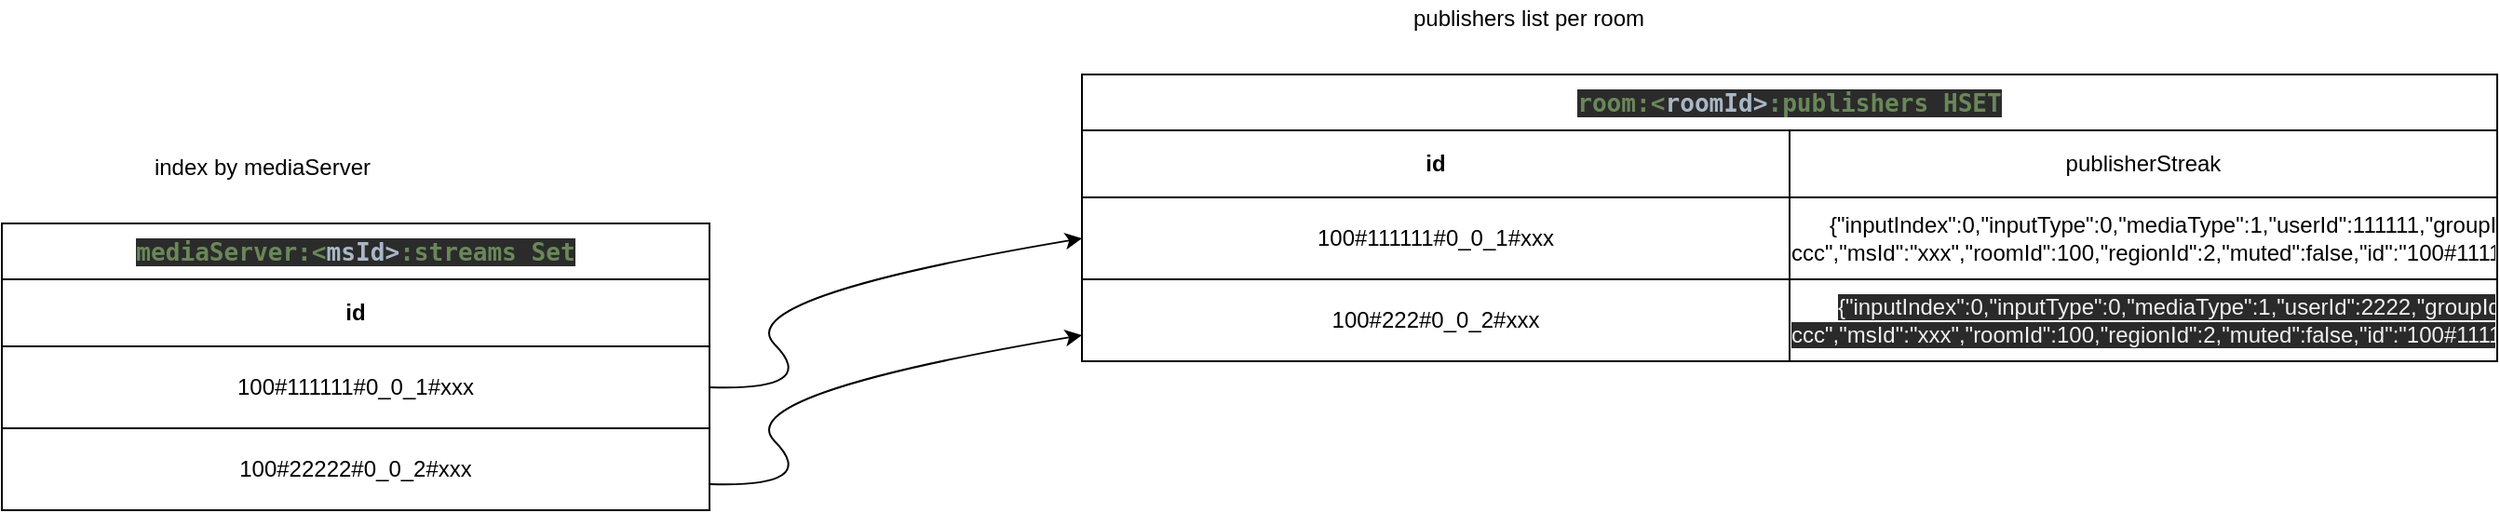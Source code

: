 <mxfile version="14.7.4" type="embed" pages="3"><diagram id="ohvM7g6FIDX-RYsrdeIf" name="Streams"><mxGraphModel dx="977" dy="592" grid="1" gridSize="10" guides="1" tooltips="1" connect="1" arrows="1" fold="1" page="1" pageScale="1" pageWidth="1169" pageHeight="827" math="0" shadow="0"><root><mxCell id="0"/><mxCell id="1" parent="0"/><mxCell id="37" value="&lt;pre style=&quot;background-color: #2b2b2b ; color: #a9b7c6 ; font-family: &amp;#34;jetbrains mono&amp;#34; , monospace ; font-size: 9.8pt&quot;&gt;&lt;span style=&quot;color: #6a8759&quot;&gt;room:&amp;lt;&lt;/span&gt;roomId&amp;gt;&lt;span style=&quot;color: #6a8759&quot;&gt;:publishers HSET&lt;/span&gt;&lt;/pre&gt;" style="shape=table;html=1;whiteSpace=wrap;startSize=30;container=1;collapsible=0;childLayout=tableLayout;fontStyle=1;align=center;" parent="1" vertex="1"><mxGeometry x="590" y="110" width="760" height="154" as="geometry"/></mxCell><mxCell id="38" value="" style="shape=partialRectangle;html=1;whiteSpace=wrap;collapsible=0;dropTarget=0;pointerEvents=0;fillColor=none;top=0;left=0;bottom=0;right=0;points=[[0,0.5],[1,0.5]];portConstraint=eastwest;" parent="37" vertex="1"><mxGeometry y="30" width="760" height="36" as="geometry"/></mxCell><mxCell id="39" value="&lt;span style=&quot;font-weight: 700&quot;&gt;id&lt;/span&gt;" style="shape=partialRectangle;html=1;whiteSpace=wrap;connectable=0;fillColor=none;top=0;left=0;bottom=0;right=0;overflow=hidden;" parent="38" vertex="1"><mxGeometry width="380" height="36" as="geometry"/></mxCell><mxCell id="40" value="publisherStreak" style="shape=partialRectangle;html=1;whiteSpace=wrap;connectable=0;fillColor=none;top=0;left=0;bottom=0;right=0;overflow=hidden;" parent="38" vertex="1"><mxGeometry x="380" width="380" height="36" as="geometry"/></mxCell><mxCell id="41" value="" style="shape=partialRectangle;html=1;whiteSpace=wrap;collapsible=0;dropTarget=0;pointerEvents=0;fillColor=none;top=0;left=0;bottom=0;right=0;points=[[0,0.5],[1,0.5]];portConstraint=eastwest;" parent="37" vertex="1"><mxGeometry y="66" width="760" height="44" as="geometry"/></mxCell><mxCell id="42" value="100#111111#0_0_1#xxx" style="shape=partialRectangle;html=1;whiteSpace=wrap;connectable=0;fillColor=none;top=0;left=0;bottom=0;right=0;overflow=hidden;" parent="41" vertex="1"><mxGeometry width="380" height="44" as="geometry"/></mxCell><mxCell id="43" value="{&quot;inputIndex&quot;:0,&quot;inputType&quot;:0,&quot;mediaType&quot;:1,&quot;userId&quot;:111111,&quot;groupId&quot;:&quot;aaa-bbb-ccc&quot;,&quot;msId&quot;:&quot;xxx&quot;,&quot;roomId&quot;:100,&quot;regionId&quot;:2,&quot;muted&quot;:false,&quot;id&quot;:&quot;100#111111#0_0_1#xxx&quot;}" style="shape=partialRectangle;html=1;whiteSpace=wrap;connectable=0;fillColor=none;top=0;left=0;bottom=0;right=0;overflow=hidden;" parent="41" vertex="1"><mxGeometry x="380" width="380" height="44" as="geometry"/></mxCell><mxCell id="61" style="shape=partialRectangle;html=1;whiteSpace=wrap;collapsible=0;dropTarget=0;pointerEvents=0;fillColor=none;top=0;left=0;bottom=0;right=0;points=[[0,0.5],[1,0.5]];portConstraint=eastwest;" parent="37" vertex="1"><mxGeometry y="110" width="760" height="44" as="geometry"/></mxCell><mxCell id="62" value="&lt;span&gt;100#222#0_0_2#xxx&lt;/span&gt;" style="shape=partialRectangle;html=1;whiteSpace=wrap;connectable=0;fillColor=none;top=0;left=0;bottom=0;right=0;overflow=hidden;" parent="61" vertex="1"><mxGeometry width="380" height="44" as="geometry"/></mxCell><mxCell id="63" value="&lt;span style=&quot;color: rgb(240 , 240 , 240) ; font-family: &amp;#34;helvetica&amp;#34; ; font-size: 12px ; font-style: normal ; font-weight: 400 ; letter-spacing: normal ; text-align: center ; text-indent: 0px ; text-transform: none ; word-spacing: 0px ; background-color: rgb(42 , 42 , 42) ; display: inline ; float: none&quot;&gt;{&quot;inputIndex&quot;:0,&quot;inputType&quot;:0,&quot;mediaType&quot;:1,&quot;userId&quot;:2222,&quot;groupId&quot;:&quot;aaa-bbb-ccc&quot;,&quot;msId&quot;:&quot;xxx&quot;,&quot;roomId&quot;:100,&quot;regionId&quot;:2,&quot;muted&quot;:false,&quot;id&quot;:&quot;100#111111#0_0_1#xxx&quot;}&lt;/span&gt;" style="shape=partialRectangle;html=1;whiteSpace=wrap;connectable=0;fillColor=none;top=0;left=0;bottom=0;right=0;overflow=hidden;" parent="61" vertex="1"><mxGeometry x="380" width="380" height="44" as="geometry"/></mxCell><mxCell id="50" value="&lt;pre style=&quot;background-color: #2b2b2b ; color: #a9b7c6 ; font-family: &amp;#34;jetbrains mono&amp;#34; , monospace ; font-size: 9.8pt&quot;&gt;&lt;span style=&quot;color: #6a8759&quot;&gt;mediaServer:&amp;lt;&lt;/span&gt;msId&amp;gt;&lt;span style=&quot;color: #6a8759&quot;&gt;:streams Set&lt;/span&gt;&lt;/pre&gt;" style="shape=table;html=1;whiteSpace=wrap;startSize=30;container=1;collapsible=0;childLayout=tableLayout;fontStyle=1;align=center;" parent="1" vertex="1"><mxGeometry x="10" y="190" width="380" height="154" as="geometry"/></mxCell><mxCell id="51" value="" style="shape=partialRectangle;html=1;whiteSpace=wrap;collapsible=0;dropTarget=0;pointerEvents=0;fillColor=none;top=0;left=0;bottom=0;right=0;points=[[0,0.5],[1,0.5]];portConstraint=eastwest;" parent="50" vertex="1"><mxGeometry y="30" width="380" height="36" as="geometry"/></mxCell><mxCell id="52" value="&lt;span style=&quot;font-weight: 700&quot;&gt;id&lt;/span&gt;" style="shape=partialRectangle;html=1;whiteSpace=wrap;connectable=0;fillColor=none;top=0;left=0;bottom=0;right=0;overflow=hidden;" parent="51" vertex="1"><mxGeometry width="380" height="36" as="geometry"/></mxCell><mxCell id="54" value="" style="shape=partialRectangle;html=1;whiteSpace=wrap;collapsible=0;dropTarget=0;pointerEvents=0;fillColor=none;top=0;left=0;bottom=0;right=0;points=[[0,0.5],[1,0.5]];portConstraint=eastwest;" parent="50" vertex="1"><mxGeometry y="66" width="380" height="44" as="geometry"/></mxCell><mxCell id="55" value="100#111111#0_0_1#xxx" style="shape=partialRectangle;html=1;whiteSpace=wrap;connectable=0;fillColor=none;top=0;left=0;bottom=0;right=0;overflow=hidden;" parent="54" vertex="1"><mxGeometry width="380" height="44" as="geometry"/></mxCell><mxCell id="59" style="shape=partialRectangle;html=1;whiteSpace=wrap;collapsible=0;dropTarget=0;pointerEvents=0;fillColor=none;top=0;left=0;bottom=0;right=0;points=[[0,0.5],[1,0.5]];portConstraint=eastwest;" parent="50" vertex="1"><mxGeometry y="110" width="380" height="44" as="geometry"/></mxCell><mxCell id="60" value="&lt;span&gt;100#22222#0_0_2#xxx&lt;/span&gt;" style="shape=partialRectangle;html=1;whiteSpace=wrap;connectable=0;fillColor=none;top=0;left=0;bottom=0;right=0;overflow=hidden;" parent="59" vertex="1"><mxGeometry width="380" height="44" as="geometry"/></mxCell><mxCell id="58" value="" style="curved=1;endArrow=classic;html=1;entryX=0;entryY=0.5;entryDx=0;entryDy=0;exitX=1;exitY=0.5;exitDx=0;exitDy=0;" parent="1" source="54" target="41" edge="1"><mxGeometry width="50" height="50" relative="1" as="geometry"><mxPoint x="400" y="280" as="sourcePoint"/><mxPoint x="450" y="230" as="targetPoint"/><Array as="points"><mxPoint x="450" y="280"/><mxPoint x="400" y="230"/></Array></mxGeometry></mxCell><mxCell id="64" value="" style="curved=1;endArrow=classic;html=1;entryX=0;entryY=0.5;entryDx=0;entryDy=0;exitX=1;exitY=0.5;exitDx=0;exitDy=0;" parent="1" edge="1"><mxGeometry width="50" height="50" relative="1" as="geometry"><mxPoint x="390" y="330" as="sourcePoint"/><mxPoint x="590" y="250" as="targetPoint"/><Array as="points"><mxPoint x="450" y="332"/><mxPoint x="400" y="282"/></Array></mxGeometry></mxCell><mxCell id="66" value="index by mediaServer" style="text;html=1;strokeColor=none;fillColor=none;align=center;verticalAlign=middle;whiteSpace=wrap;rounded=0;" parent="1" vertex="1"><mxGeometry x="60" y="150" width="180" height="20" as="geometry"/></mxCell><mxCell id="67" value="publishers list per room" style="text;html=1;strokeColor=none;fillColor=none;align=center;verticalAlign=middle;whiteSpace=wrap;rounded=0;" parent="1" vertex="1"><mxGeometry x="740" y="70" width="180" height="20" as="geometry"/></mxCell></root></mxGraphModel></diagram><diagram id="hyLEe2QG27ss1hwh38Um" name="MediaServers"><mxGraphModel dx="977" dy="592" grid="1" gridSize="10" guides="1" tooltips="1" connect="1" arrows="1" fold="1" page="1" pageScale="1" pageWidth="850" pageHeight="1100" math="0" shadow="0"><root><mxCell id="OZrMvUlbWI0xYcgt6ruv-0"/><mxCell id="OZrMvUlbWI0xYcgt6ruv-1" parent="OZrMvUlbWI0xYcgt6ruv-0"/><mxCell id="h3QrRIOz_KXE2ldxw_Rr-0" value="&lt;span style=&quot;font-weight: 400&quot;&gt;availableMediaServers:&amp;lt;regionId&amp;gt;&amp;nbsp; (SortedSet)&lt;/span&gt;" style="shape=table;html=1;whiteSpace=wrap;startSize=30;container=1;collapsible=0;childLayout=tableLayout;fontStyle=1;align=center;" parent="OZrMvUlbWI0xYcgt6ruv-1" vertex="1"><mxGeometry x="380" y="140" width="360" height="117" as="geometry"/></mxCell><mxCell id="h3QrRIOz_KXE2ldxw_Rr-1" value="" style="shape=partialRectangle;html=1;whiteSpace=wrap;collapsible=0;dropTarget=0;pointerEvents=0;fillColor=none;top=0;left=0;bottom=0;right=0;points=[[0,0.5],[1,0.5]];portConstraint=eastwest;" parent="h3QrRIOz_KXE2ldxw_Rr-0" vertex="1"><mxGeometry y="30" width="360" height="27" as="geometry"/></mxCell><mxCell id="h3QrRIOz_KXE2ldxw_Rr-2" value="&lt;span style=&quot;font-weight: 700&quot;&gt;MediaServerId&lt;/span&gt;" style="shape=partialRectangle;html=1;whiteSpace=wrap;connectable=0;fillColor=none;top=0;left=0;bottom=0;right=0;overflow=hidden;" parent="h3QrRIOz_KXE2ldxw_Rr-1" vertex="1"><mxGeometry width="180" height="27" as="geometry"/></mxCell><mxCell id="h3QrRIOz_KXE2ldxw_Rr-3" value="availableStreams&amp;nbsp; (score)" style="shape=partialRectangle;html=1;whiteSpace=wrap;connectable=0;fillColor=none;top=0;left=0;bottom=0;right=0;overflow=hidden;" parent="h3QrRIOz_KXE2ldxw_Rr-1" vertex="1"><mxGeometry x="180" width="180" height="27" as="geometry"/></mxCell><mxCell id="h3QrRIOz_KXE2ldxw_Rr-4" value="" style="shape=partialRectangle;html=1;whiteSpace=wrap;collapsible=0;dropTarget=0;pointerEvents=0;fillColor=none;top=0;left=0;bottom=0;right=0;points=[[0,0.5],[1,0.5]];portConstraint=eastwest;" parent="h3QrRIOz_KXE2ldxw_Rr-0" vertex="1"><mxGeometry y="57" width="360" height="33" as="geometry"/></mxCell><mxCell id="h3QrRIOz_KXE2ldxw_Rr-5" value="janus-1234" style="shape=partialRectangle;html=1;whiteSpace=wrap;connectable=0;fillColor=none;top=0;left=0;bottom=0;right=0;overflow=hidden;" parent="h3QrRIOz_KXE2ldxw_Rr-4" vertex="1"><mxGeometry width="180" height="33" as="geometry"/></mxCell><mxCell id="h3QrRIOz_KXE2ldxw_Rr-6" value="7" style="shape=partialRectangle;html=1;whiteSpace=wrap;connectable=0;fillColor=none;top=0;left=0;bottom=0;right=0;overflow=hidden;" parent="h3QrRIOz_KXE2ldxw_Rr-4" vertex="1"><mxGeometry x="180" width="180" height="33" as="geometry"/></mxCell><mxCell id="h3QrRIOz_KXE2ldxw_Rr-7" value="" style="shape=partialRectangle;html=1;whiteSpace=wrap;collapsible=0;dropTarget=0;pointerEvents=0;fillColor=none;top=0;left=0;bottom=0;right=0;points=[[0,0.5],[1,0.5]];portConstraint=eastwest;" parent="h3QrRIOz_KXE2ldxw_Rr-0" vertex="1"><mxGeometry y="90" width="360" height="27" as="geometry"/></mxCell><mxCell id="h3QrRIOz_KXE2ldxw_Rr-8" value="janus-12345" style="shape=partialRectangle;html=1;whiteSpace=wrap;connectable=0;fillColor=none;top=0;left=0;bottom=0;right=0;overflow=hidden;" parent="h3QrRIOz_KXE2ldxw_Rr-7" vertex="1"><mxGeometry width="180" height="27" as="geometry"/></mxCell><mxCell id="h3QrRIOz_KXE2ldxw_Rr-9" value="100" style="shape=partialRectangle;html=1;whiteSpace=wrap;connectable=0;fillColor=none;top=0;left=0;bottom=0;right=0;overflow=hidden;" parent="h3QrRIOz_KXE2ldxw_Rr-7" vertex="1"><mxGeometry x="180" width="180" height="27" as="geometry"/></mxCell></root></mxGraphModel></diagram><diagram id="6Dffrha3pumacId7Eyda" name="Groups"><mxGraphModel dx="1149" dy="696" grid="1" gridSize="10" guides="1" tooltips="1" connect="1" arrows="1" fold="1" page="1" pageScale="1" pageWidth="1169" pageHeight="827" math="0" shadow="0"><root><mxCell id="JaYh5lZXfy7pyK0LRUir-0"/><mxCell id="JaYh5lZXfy7pyK0LRUir-1" parent="JaYh5lZXfy7pyK0LRUir-0"/><mxCell id="1IHJFxdqRlRlgIZc2G4W-0" value="&lt;pre style=&quot;background-color: #2b2b2b ; color: #a9b7c6 ; font-family: &amp;#34;jetbrains mono&amp;#34; , monospace ; font-size: 9.8pt&quot;&gt;&lt;span style=&quot;color: #6a8759&quot;&gt;room:&lt;/span&gt;${roomId}&lt;span style=&quot;color: #6a8759&quot;&gt;:groups (HSET)&lt;/span&gt;&lt;/pre&gt;" style="shape=table;html=1;whiteSpace=wrap;startSize=30;container=1;collapsible=0;childLayout=tableLayout;fontStyle=1;align=center;" parent="JaYh5lZXfy7pyK0LRUir-1" vertex="1"><mxGeometry x="240" y="240" width="880" height="229" as="geometry"/></mxCell><mxCell id="1IHJFxdqRlRlgIZc2G4W-48" style="shape=partialRectangle;html=1;whiteSpace=wrap;collapsible=0;dropTarget=0;pointerEvents=0;fillColor=none;top=0;left=0;bottom=0;right=0;points=[[0,0.5],[1,0.5]];portConstraint=eastwest;" parent="1IHJFxdqRlRlgIZc2G4W-0" vertex="1"><mxGeometry y="30" width="880" height="33" as="geometry"/></mxCell><mxCell id="1IHJFxdqRlRlgIZc2G4W-49" value="Field" style="shape=partialRectangle;html=1;whiteSpace=wrap;connectable=0;fillColor=none;top=0;left=0;bottom=0;right=0;overflow=hidden;" parent="1IHJFxdqRlRlgIZc2G4W-48" vertex="1"><mxGeometry width="440" height="33" as="geometry"/></mxCell><mxCell id="1IHJFxdqRlRlgIZc2G4W-50" value="Value" style="shape=partialRectangle;html=1;whiteSpace=wrap;connectable=0;fillColor=none;top=0;left=0;bottom=0;right=0;overflow=hidden;" parent="1IHJFxdqRlRlgIZc2G4W-48" vertex="1"><mxGeometry x="440" width="440" height="33" as="geometry"/></mxCell><mxCell id="1IHJFxdqRlRlgIZc2G4W-1" value="" style="shape=partialRectangle;html=1;whiteSpace=wrap;collapsible=0;dropTarget=0;pointerEvents=0;fillColor=none;top=0;left=0;bottom=0;right=0;points=[[0,0.5],[1,0.5]];portConstraint=eastwest;" parent="1IHJFxdqRlRlgIZc2G4W-0" vertex="1"><mxGeometry y="63" width="880" height="32" as="geometry"/></mxCell><UserObject label="&lt;div&gt;9f89b7f8-3a1c-4e68-a2a1-6ca518ba0dbd.m&amp;nbsp; &amp;nbsp;&lt;/div&gt;" link="95cb1ee8-4c8a-4478-901f-6426f4f573b5.msId" id="1IHJFxdqRlRlgIZc2G4W-2"><mxCell style="shape=partialRectangle;html=1;whiteSpace=wrap;connectable=0;fillColor=none;top=0;left=0;bottom=0;right=0;overflow=hidden;" parent="1IHJFxdqRlRlgIZc2G4W-1" vertex="1"><mxGeometry width="440" height="32" as="geometry"/></mxCell></UserObject><mxCell id="1IHJFxdqRlRlgIZc2G4W-3" value="&lt;div&gt;{&quot;msId&quot;:&quot;abc&quot;,&quot;roomId&quot;:100,&quot;sfuRegionId&quot;:88,&quot;sessionMode&quot;:0,&quot;maxPublishers&quot;:150,&quot;maxViewers&quot;:125}&lt;/div&gt;" style="shape=partialRectangle;html=1;whiteSpace=wrap;connectable=0;fillColor=none;top=0;left=0;bottom=0;right=0;overflow=hidden;" parent="1IHJFxdqRlRlgIZc2G4W-1" vertex="1"><mxGeometry x="440" width="440" height="32" as="geometry"/></mxCell><mxCell id="1IHJFxdqRlRlgIZc2G4W-4" value="" style="shape=partialRectangle;html=1;whiteSpace=wrap;collapsible=0;dropTarget=0;pointerEvents=0;fillColor=none;top=0;left=0;bottom=0;right=0;points=[[0,0.5],[1,0.5]];portConstraint=eastwest;" parent="1IHJFxdqRlRlgIZc2G4W-0" vertex="1"><mxGeometry y="95" width="880" height="40" as="geometry"/></mxCell><UserObject label="&lt;div&gt;9f89b7f8-3a1c-4e68-a2a1-6ca518ba0dbd.pc&amp;nbsp; &amp;nbsp;&amp;nbsp;&lt;/div&gt;" link="95cb1ee8-4c8a-4478-901f-6426f4f573b5.msId" id="1IHJFxdqRlRlgIZc2G4W-5"><mxCell style="shape=partialRectangle;html=1;whiteSpace=wrap;connectable=0;fillColor=none;top=0;left=0;bottom=0;right=0;overflow=hidden;" parent="1IHJFxdqRlRlgIZc2G4W-4" vertex="1"><mxGeometry width="440" height="40" as="geometry"/></mxCell></UserObject><mxCell id="1IHJFxdqRlRlgIZc2G4W-6" value="1" style="shape=partialRectangle;html=1;whiteSpace=wrap;connectable=0;fillColor=none;top=0;left=0;bottom=0;right=0;overflow=hidden;" parent="1IHJFxdqRlRlgIZc2G4W-4" vertex="1"><mxGeometry x="440" width="440" height="40" as="geometry"/></mxCell><mxCell id="1IHJFxdqRlRlgIZc2G4W-7" value="" style="shape=partialRectangle;html=1;whiteSpace=wrap;collapsible=0;dropTarget=0;pointerEvents=0;fillColor=none;top=0;left=0;bottom=0;right=0;points=[[0,0.5],[1,0.5]];portConstraint=eastwest;" parent="1IHJFxdqRlRlgIZc2G4W-0" vertex="1"><mxGeometry y="135" width="880" height="33" as="geometry"/></mxCell><mxCell id="1IHJFxdqRlRlgIZc2G4W-8" value="&lt;div&gt;&lt;font face=&quot;helvetica&quot;&gt;be87594e-0faf-4241-b296-0435418d5ba1.m&amp;nbsp; &amp;nbsp;&lt;/font&gt;&lt;/div&gt;" style="shape=partialRectangle;html=1;whiteSpace=wrap;connectable=0;fillColor=none;top=0;left=0;bottom=0;right=0;overflow=hidden;" parent="1IHJFxdqRlRlgIZc2G4W-7" vertex="1"><mxGeometry width="440" height="33" as="geometry"/></mxCell><mxCell id="1IHJFxdqRlRlgIZc2G4W-9" value="{&quot;msId&quot;:&quot;efg&quot;,&quot;roomId&quot;:100,&quot;sfuRegionId&quot;:88,&quot;sessionMode&quot;:0,&quot;maxPublishers&quot;:150,&quot;maxViewers&quot;:125}" style="shape=partialRectangle;html=1;whiteSpace=wrap;connectable=0;fillColor=none;top=0;left=0;bottom=0;right=0;overflow=hidden;" parent="1IHJFxdqRlRlgIZc2G4W-7" vertex="1"><mxGeometry x="440" width="440" height="33" as="geometry"/></mxCell><mxCell id="1IHJFxdqRlRlgIZc2G4W-16" style="shape=partialRectangle;html=1;whiteSpace=wrap;collapsible=0;dropTarget=0;pointerEvents=0;fillColor=none;top=0;left=0;bottom=0;right=0;points=[[0,0.5],[1,0.5]];portConstraint=eastwest;" parent="1IHJFxdqRlRlgIZc2G4W-0" vertex="1"><mxGeometry y="168" width="880" height="33" as="geometry"/></mxCell><mxCell id="1IHJFxdqRlRlgIZc2G4W-17" value="&lt;div&gt;&lt;font face=&quot;helvetica&quot;&gt;be87594e-0faf-4241-b296-0435418d5ba1.pc&lt;/font&gt;&lt;/div&gt;&lt;div&gt;&lt;font face=&quot;helvetica&quot;&gt;&amp;nbsp; &amp;nbsp;&amp;nbsp;&lt;/font&gt;&lt;/div&gt;" style="shape=partialRectangle;html=1;whiteSpace=wrap;connectable=0;fillColor=none;top=0;left=0;bottom=0;right=0;overflow=hidden;" parent="1IHJFxdqRlRlgIZc2G4W-16" vertex="1"><mxGeometry width="440" height="33" as="geometry"/></mxCell><mxCell id="1IHJFxdqRlRlgIZc2G4W-18" value="5" style="shape=partialRectangle;html=1;whiteSpace=wrap;connectable=0;fillColor=none;top=0;left=0;bottom=0;right=0;overflow=hidden;" parent="1IHJFxdqRlRlgIZc2G4W-16" vertex="1"><mxGeometry x="440" width="440" height="33" as="geometry"/></mxCell><mxCell id="1IHJFxdqRlRlgIZc2G4W-10" style="shape=partialRectangle;html=1;whiteSpace=wrap;collapsible=0;dropTarget=0;pointerEvents=0;fillColor=none;top=0;left=0;bottom=0;right=0;points=[[0,0.5],[1,0.5]];portConstraint=eastwest;" parent="1IHJFxdqRlRlgIZc2G4W-0" vertex="1"><mxGeometry y="201" width="880" height="28" as="geometry"/></mxCell><mxCell id="1IHJFxdqRlRlgIZc2G4W-11" style="shape=partialRectangle;html=1;whiteSpace=wrap;connectable=0;fillColor=none;top=0;left=0;bottom=0;right=0;overflow=hidden;" parent="1IHJFxdqRlRlgIZc2G4W-10" vertex="1"><mxGeometry width="440" height="28" as="geometry"/></mxCell><mxCell id="1IHJFxdqRlRlgIZc2G4W-12" style="shape=partialRectangle;html=1;whiteSpace=wrap;connectable=0;fillColor=none;top=0;left=0;bottom=0;right=0;overflow=hidden;" parent="1IHJFxdqRlRlgIZc2G4W-10" vertex="1"><mxGeometry x="440" width="440" height="28" as="geometry"/></mxCell><mxCell id="1IHJFxdqRlRlgIZc2G4W-22" value="&lt;pre style=&quot;background-color: #2b2b2b ; color: #a9b7c6 ; font-family: &amp;#34;jetbrains mono&amp;#34; , monospace ; font-size: 9.8pt&quot;&gt;&lt;span style=&quot;color: #6a8759&quot;&gt;ms:&lt;/span&gt;${mediaServerId}&lt;span style=&quot;color: #6a8759&quot;&gt;:groups  (ZSET)  Score=RoomId&lt;/span&gt;&lt;/pre&gt;" style="shape=table;html=1;whiteSpace=wrap;startSize=30;container=1;collapsible=0;childLayout=tableLayout;fontStyle=1;align=center;" parent="JaYh5lZXfy7pyK0LRUir-1" vertex="1"><mxGeometry x="1010" y="40" width="530" height="130" as="geometry"/></mxCell><mxCell id="1IHJFxdqRlRlgIZc2G4W-44" style="shape=partialRectangle;html=1;whiteSpace=wrap;collapsible=0;dropTarget=0;pointerEvents=0;fillColor=none;top=0;left=0;bottom=0;right=0;points=[[0,0.5],[1,0.5]];portConstraint=eastwest;" parent="1IHJFxdqRlRlgIZc2G4W-22" vertex="1"><mxGeometry y="30" width="530" height="30" as="geometry"/></mxCell><mxCell id="1IHJFxdqRlRlgIZc2G4W-45" value="Memeber" style="shape=partialRectangle;html=1;whiteSpace=wrap;connectable=0;fillColor=none;top=0;left=0;bottom=0;right=0;overflow=hidden;" parent="1IHJFxdqRlRlgIZc2G4W-44" vertex="1"><mxGeometry width="265" height="30" as="geometry"/></mxCell><mxCell id="1IHJFxdqRlRlgIZc2G4W-46" value="Score" style="shape=partialRectangle;html=1;whiteSpace=wrap;connectable=0;fillColor=none;top=0;left=0;bottom=0;right=0;overflow=hidden;" parent="1IHJFxdqRlRlgIZc2G4W-44" vertex="1"><mxGeometry x="265" width="265" height="30" as="geometry"/></mxCell><mxCell id="1IHJFxdqRlRlgIZc2G4W-23" value="" style="shape=partialRectangle;html=1;whiteSpace=wrap;collapsible=0;dropTarget=0;pointerEvents=0;fillColor=none;top=0;left=0;bottom=0;right=0;points=[[0,0.5],[1,0.5]];portConstraint=eastwest;" parent="1IHJFxdqRlRlgIZc2G4W-22" vertex="1"><mxGeometry y="60" width="530" height="30" as="geometry"/></mxCell><UserObject label="&lt;meta charset=&quot;utf-8&quot;&gt;&lt;span style=&quot;color: rgb(240, 240, 240); font-family: helvetica; font-size: 12px; font-style: normal; font-weight: 400; letter-spacing: normal; text-align: center; text-indent: 0px; text-transform: none; word-spacing: 0px; background-color: rgb(42, 42, 42); display: inline; float: none;&quot;&gt;95cb1ee8-4c8a-4478-901f-6426f4f573b5&lt;/span&gt;" link="95cb1ee8-4c8a-4478-901f-6426f4f573b5.msId" id="1IHJFxdqRlRlgIZc2G4W-24"><mxCell style="shape=partialRectangle;html=1;whiteSpace=wrap;connectable=0;fillColor=none;top=0;left=0;bottom=0;right=0;overflow=hidden;" parent="1IHJFxdqRlRlgIZc2G4W-23" vertex="1"><mxGeometry width="265" height="30" as="geometry"/></mxCell></UserObject><mxCell id="1IHJFxdqRlRlgIZc2G4W-25" value="100" style="shape=partialRectangle;html=1;whiteSpace=wrap;connectable=0;fillColor=none;top=0;left=0;bottom=0;right=0;overflow=hidden;" parent="1IHJFxdqRlRlgIZc2G4W-23" vertex="1"><mxGeometry x="265" width="265" height="30" as="geometry"/></mxCell><mxCell id="1IHJFxdqRlRlgIZc2G4W-38" style="shape=partialRectangle;html=1;whiteSpace=wrap;collapsible=0;dropTarget=0;pointerEvents=0;fillColor=none;top=0;left=0;bottom=0;right=0;points=[[0,0.5],[1,0.5]];portConstraint=eastwest;" parent="1IHJFxdqRlRlgIZc2G4W-22" vertex="1"><mxGeometry y="90" width="530" height="40" as="geometry"/></mxCell><mxCell id="1IHJFxdqRlRlgIZc2G4W-39" value="&lt;span style=&quot;font-family: &amp;#34;helvetica&amp;#34;&quot;&gt;be87594e-0faf-4241-b296-0435418d5ba1&lt;/span&gt;" style="shape=partialRectangle;html=1;whiteSpace=wrap;connectable=0;fillColor=none;top=0;left=0;bottom=0;right=0;overflow=hidden;" parent="1IHJFxdqRlRlgIZc2G4W-38" vertex="1"><mxGeometry width="265" height="40" as="geometry"/></mxCell><mxCell id="1IHJFxdqRlRlgIZc2G4W-40" value="100" style="shape=partialRectangle;html=1;whiteSpace=wrap;connectable=0;fillColor=none;top=0;left=0;bottom=0;right=0;overflow=hidden;" parent="1IHJFxdqRlRlgIZc2G4W-38" vertex="1"><mxGeometry x="265" width="265" height="40" as="geometry"/></mxCell><mxCell id="QS2jnBJ64wJSAsah2CNG-0" value="&lt;pre style=&quot;background-color: #2b2b2b ; color: #a9b7c6 ; font-family: &amp;#34;jetbrains mono&amp;#34; , monospace ; font-size: 9.8pt&quot;&gt;&lt;span style=&quot;color: #6a8759&quot;&gt;room:&lt;/span&gt;${roomId}&lt;span style=&quot;color: #6a8759&quot;&gt;:&lt;/span&gt; groupsByCapacity&lt;span style=&quot;color: #6a8759&quot;&gt; (ZSET) Score=#of publishers&lt;/span&gt;&lt;/pre&gt;" style="shape=table;html=1;whiteSpace=wrap;startSize=30;container=1;collapsible=0;childLayout=tableLayout;fontStyle=1;align=center;" parent="JaYh5lZXfy7pyK0LRUir-1" vertex="1"><mxGeometry x="10" y="680" width="490" height="135" as="geometry"/></mxCell><mxCell id="QS2jnBJ64wJSAsah2CNG-1" style="shape=partialRectangle;html=1;whiteSpace=wrap;collapsible=0;dropTarget=0;pointerEvents=0;fillColor=none;top=0;left=0;bottom=0;right=0;points=[[0,0.5],[1,0.5]];portConstraint=eastwest;" parent="QS2jnBJ64wJSAsah2CNG-0" vertex="1"><mxGeometry y="30" width="490" height="35" as="geometry"/></mxCell><mxCell id="QS2jnBJ64wJSAsah2CNG-2" value="Memeber" style="shape=partialRectangle;html=1;whiteSpace=wrap;connectable=0;fillColor=none;top=0;left=0;bottom=0;right=0;overflow=hidden;" parent="QS2jnBJ64wJSAsah2CNG-1" vertex="1"><mxGeometry width="245" height="35" as="geometry"/></mxCell><mxCell id="QS2jnBJ64wJSAsah2CNG-3" value="Score" style="shape=partialRectangle;html=1;whiteSpace=wrap;connectable=0;fillColor=none;top=0;left=0;bottom=0;right=0;overflow=hidden;" parent="QS2jnBJ64wJSAsah2CNG-1" vertex="1"><mxGeometry x="245" width="245" height="35" as="geometry"/></mxCell><mxCell id="QS2jnBJ64wJSAsah2CNG-4" value="" style="shape=partialRectangle;html=1;whiteSpace=wrap;collapsible=0;dropTarget=0;pointerEvents=0;fillColor=none;top=0;left=0;bottom=0;right=0;points=[[0,0.5],[1,0.5]];portConstraint=eastwest;" parent="QS2jnBJ64wJSAsah2CNG-0" vertex="1"><mxGeometry y="65" width="490" height="35" as="geometry"/></mxCell><UserObject label="9f89b7f8-3a1c-4e68-a2a1-6ca518ba0dbd" link="95cb1ee8-4c8a-4478-901f-6426f4f573b5.msId" id="QS2jnBJ64wJSAsah2CNG-5"><mxCell style="shape=partialRectangle;html=1;whiteSpace=wrap;connectable=0;fillColor=none;top=0;left=0;bottom=0;right=0;overflow=hidden;" parent="QS2jnBJ64wJSAsah2CNG-4" vertex="1"><mxGeometry width="245" height="35" as="geometry"/></mxCell></UserObject><mxCell id="QS2jnBJ64wJSAsah2CNG-6" value="1" style="shape=partialRectangle;html=1;whiteSpace=wrap;connectable=0;fillColor=none;top=0;left=0;bottom=0;right=0;overflow=hidden;" parent="QS2jnBJ64wJSAsah2CNG-4" vertex="1"><mxGeometry x="245" width="245" height="35" as="geometry"/></mxCell><mxCell id="vvNdLYnmYwDwLbU2BRem-0" style="shape=partialRectangle;html=1;whiteSpace=wrap;collapsible=0;dropTarget=0;pointerEvents=0;fillColor=none;top=0;left=0;bottom=0;right=0;points=[[0,0.5],[1,0.5]];portConstraint=eastwest;" parent="QS2jnBJ64wJSAsah2CNG-0" vertex="1"><mxGeometry y="100" width="490" height="35" as="geometry"/></mxCell><mxCell id="vvNdLYnmYwDwLbU2BRem-1" value="&lt;span style=&quot;font-family: &amp;#34;helvetica&amp;#34;&quot;&gt;be87594e-0faf-4241-b296-0435418d5ba1&lt;/span&gt;" style="shape=partialRectangle;html=1;whiteSpace=wrap;connectable=0;fillColor=none;top=0;left=0;bottom=0;right=0;overflow=hidden;" parent="vvNdLYnmYwDwLbU2BRem-0" vertex="1"><mxGeometry width="245" height="35" as="geometry"/></mxCell><mxCell id="vvNdLYnmYwDwLbU2BRem-2" value="5" style="shape=partialRectangle;html=1;whiteSpace=wrap;connectable=0;fillColor=none;top=0;left=0;bottom=0;right=0;overflow=hidden;" parent="vvNdLYnmYwDwLbU2BRem-0" vertex="1"><mxGeometry x="245" width="245" height="35" as="geometry"/></mxCell><mxCell id="QS2jnBJ64wJSAsah2CNG-22" value="" style="curved=1;endArrow=classic;html=1;exitX=1;exitY=0.5;exitDx=0;exitDy=0;entryX=-0.005;entryY=-0.093;entryDx=0;entryDy=0;entryPerimeter=0;" parent="JaYh5lZXfy7pyK0LRUir-1" source="QS2jnBJ64wJSAsah2CNG-4" target="1IHJFxdqRlRlgIZc2G4W-4" edge="1"><mxGeometry width="50" height="50" relative="1" as="geometry"><mxPoint x="530" y="590" as="sourcePoint"/><mxPoint x="470" y="310" as="targetPoint"/><Array as="points"><mxPoint x="790" y="590"/><mxPoint x="90" y="570"/><mxPoint x="160" y="350"/></Array></mxGeometry></mxCell><mxCell id="vvNdLYnmYwDwLbU2BRem-3" value="" style="curved=1;endArrow=classic;html=1;exitX=1;exitY=0.5;exitDx=0;exitDy=0;fillColor=#d80073;strokeColor=#A50040;" parent="JaYh5lZXfy7pyK0LRUir-1" edge="1"><mxGeometry width="50" height="50" relative="1" as="geometry"><mxPoint x="510.0" y="807.5" as="sourcePoint"/><mxPoint x="230" y="390" as="targetPoint"/><Array as="points"><mxPoint x="800" y="600"/><mxPoint x="150" y="500"/></Array></mxGeometry></mxCell><mxCell id="vvNdLYnmYwDwLbU2BRem-6" value="" style="curved=1;endArrow=classic;html=1;entryX=1;entryY=0.5;entryDx=0;entryDy=0;" parent="JaYh5lZXfy7pyK0LRUir-1" target="1IHJFxdqRlRlgIZc2G4W-23" edge="1"><mxGeometry width="50" height="50" relative="1" as="geometry"><mxPoint x="1130" y="320" as="sourcePoint"/><mxPoint x="1000" y="120" as="targetPoint"/><Array as="points"><mxPoint x="1530" y="280"/><mxPoint x="1650" y="200"/></Array></mxGeometry></mxCell><mxCell id="vvNdLYnmYwDwLbU2BRem-7" value="" style="curved=1;endArrow=block;html=1;fillColor=#d80073;strokeColor=#A50040;entryX=1;entryY=0.5;entryDx=0;entryDy=0;exitX=1;exitY=0.5;exitDx=0;exitDy=0;endFill=1;" parent="JaYh5lZXfy7pyK0LRUir-1" source="1IHJFxdqRlRlgIZc2G4W-7" target="1IHJFxdqRlRlgIZc2G4W-38" edge="1"><mxGeometry width="50" height="50" relative="1" as="geometry"><mxPoint x="1490" y="280" as="sourcePoint"/><mxPoint x="1540" y="230" as="targetPoint"/><Array as="points"><mxPoint x="1430" y="370"/><mxPoint x="1650" y="280"/></Array></mxGeometry></mxCell></root></mxGraphModel></diagram></mxfile>